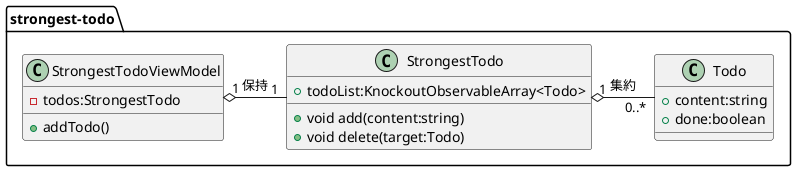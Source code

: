 @startuml

package "strongest-todo" {

  class StrongestTodoViewModel {
      - todos:StrongestTodo
      + addTodo()
  }

  class StrongestTodo {
      + todoList:KnockoutObservableArray<Todo>
      + void add(content:string)
      + void delete(target:Todo)
  }

  class Todo {
    + content:string
    + done:boolean
  }

  StrongestTodo "1" o- "0..*" Todo : "集約"
  StrongestTodoViewModel "1" o- "1" StrongestTodo : "保持"

}

@enduml
